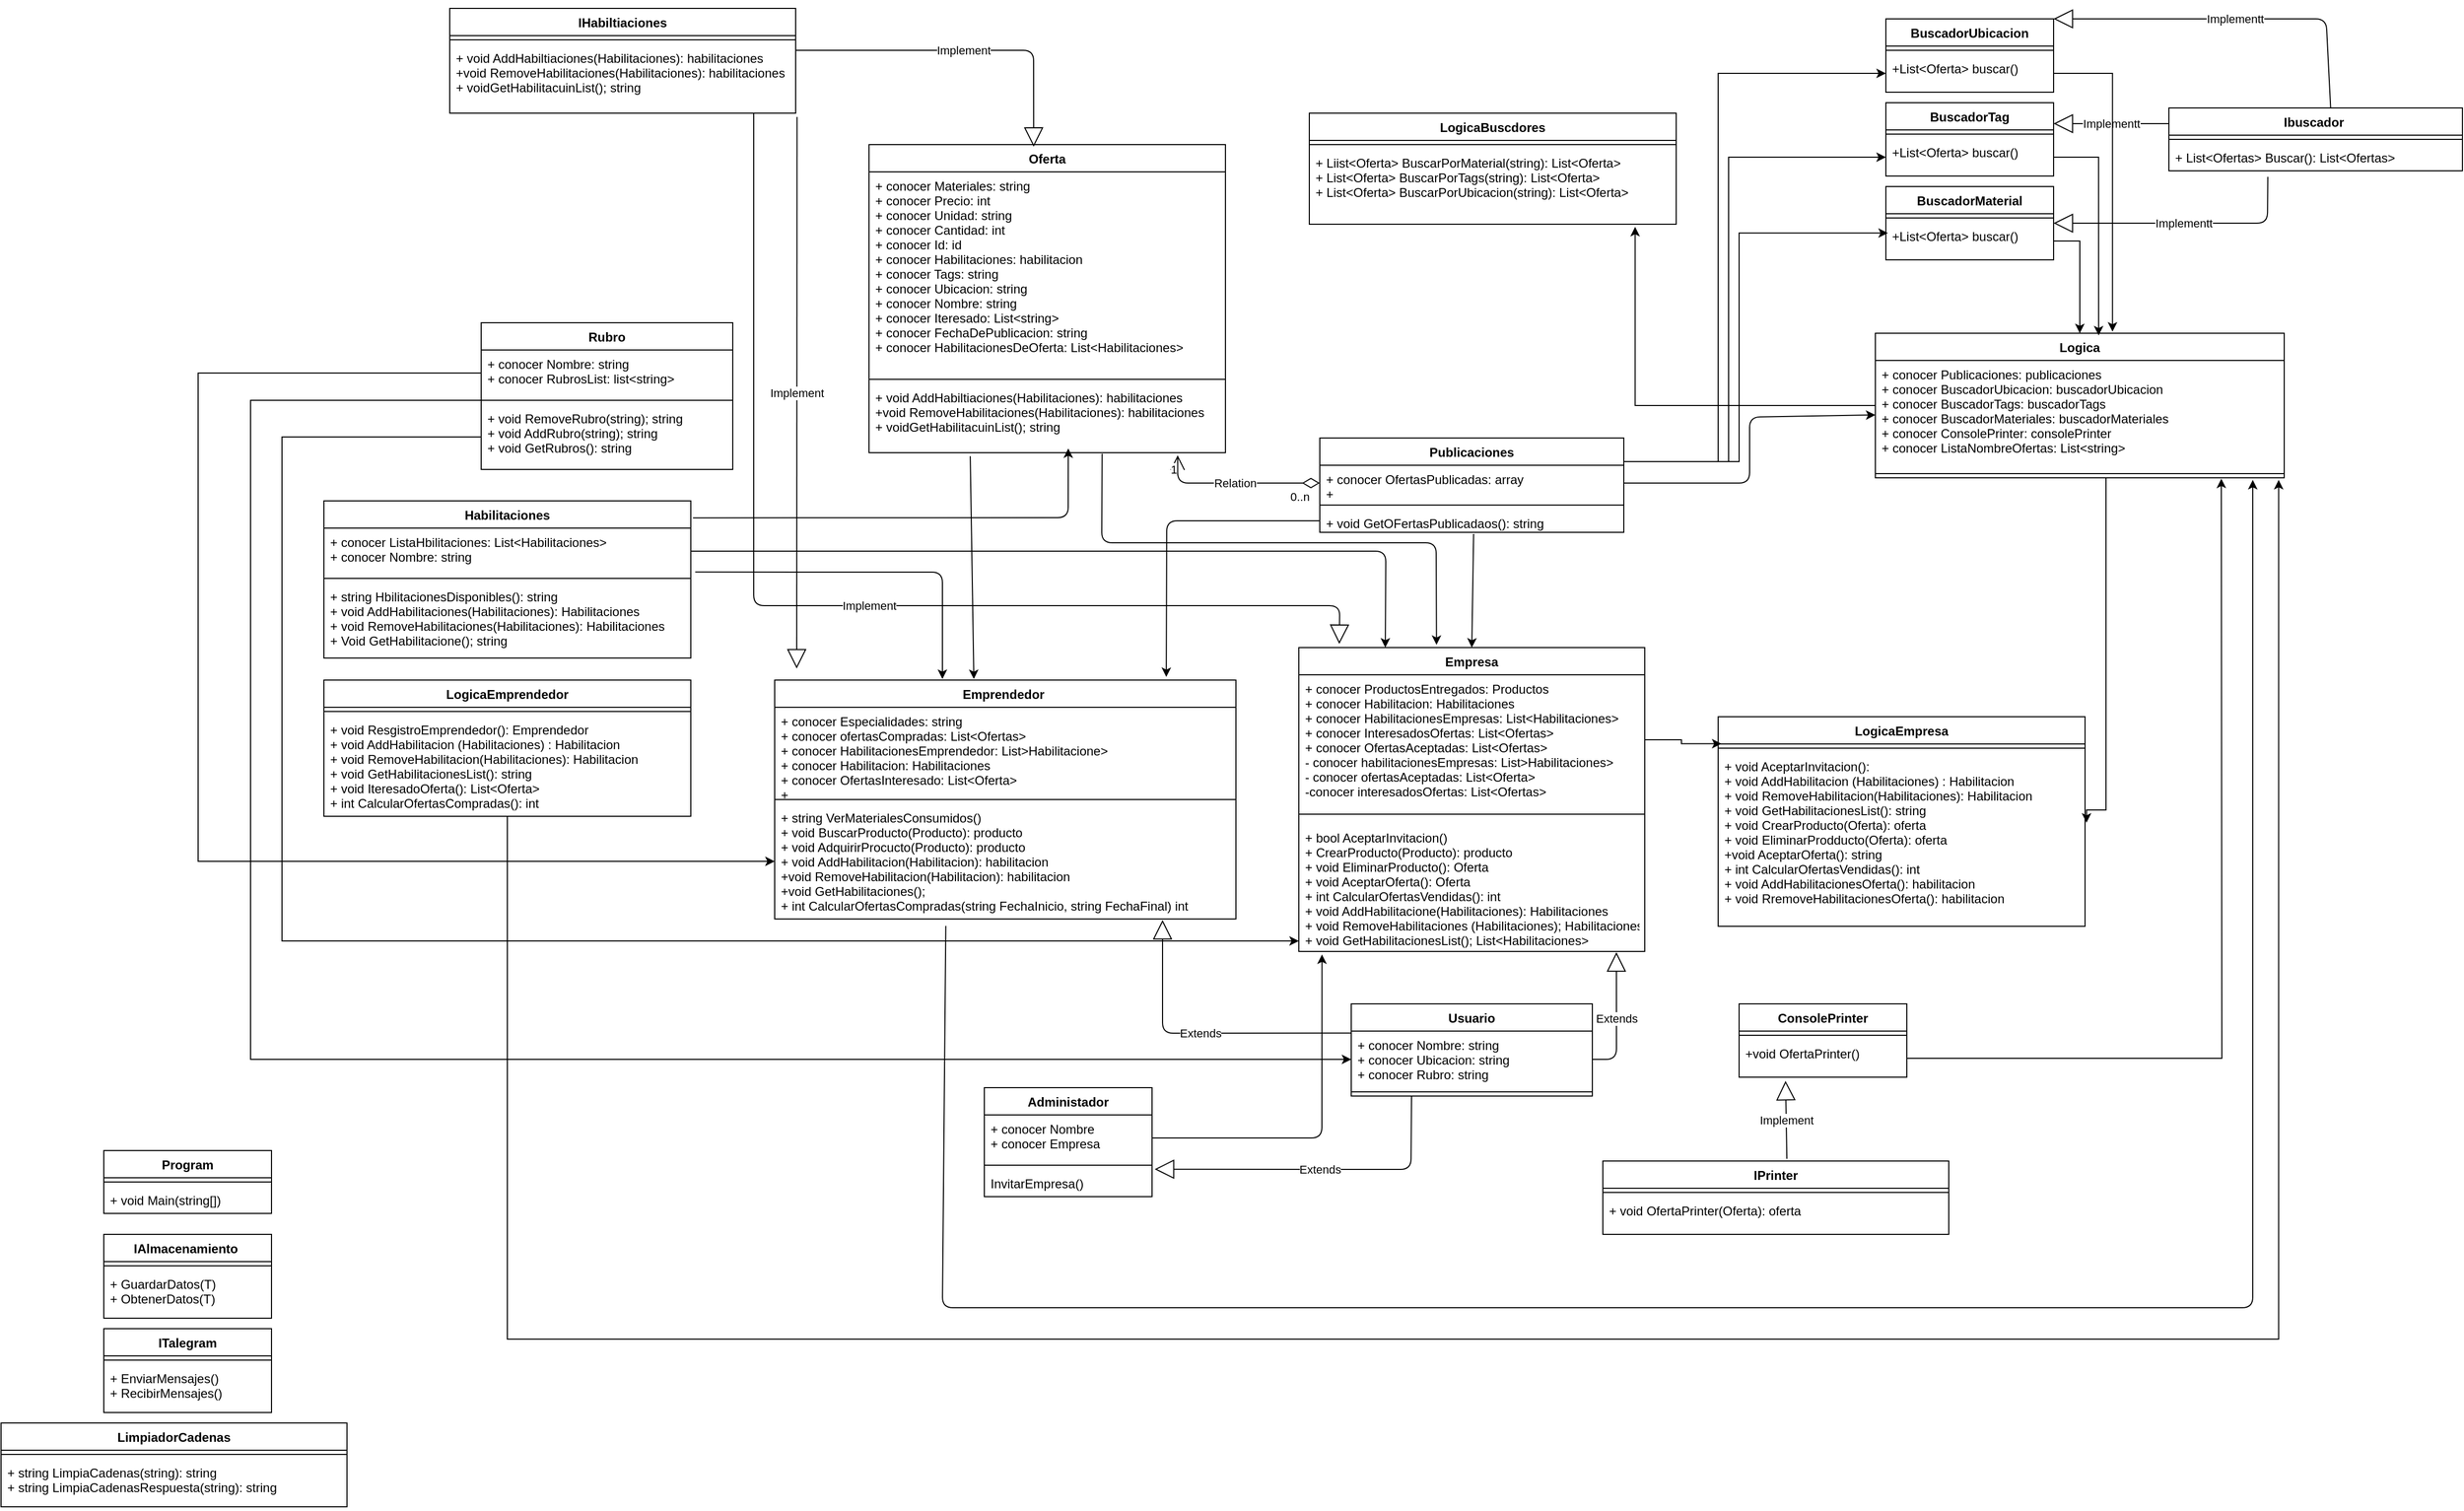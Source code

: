 <mxfile version="15.3.8" type="device"><diagram id="5JJR0Id-1b0ltu9ezlpU" name="Page-1"><mxGraphModel dx="2674" dy="3198" grid="1" gridSize="10" guides="1" tooltips="1" connect="1" arrows="1" fold="1" page="1" pageScale="1" pageWidth="827" pageHeight="1169" math="0" shadow="0"><root><mxCell id="0"/><mxCell id="1" parent="0"/><mxCell id="YW797RnIs-tLe0LdMUKQ-1" value="Administador" style="swimlane;fontStyle=1;align=center;verticalAlign=top;childLayout=stackLayout;horizontal=1;startSize=26;horizontalStack=0;resizeParent=1;resizeParentMax=0;resizeLast=0;collapsible=1;marginBottom=0;" parent="1" vertex="1"><mxGeometry x="360" y="-400" width="160" height="104" as="geometry"/></mxCell><mxCell id="YW797RnIs-tLe0LdMUKQ-2" value="+ conocer Nombre&#10;+ conocer Empresa" style="text;strokeColor=none;fillColor=none;align=left;verticalAlign=top;spacingLeft=4;spacingRight=4;overflow=hidden;rotatable=0;points=[[0,0.5],[1,0.5]];portConstraint=eastwest;" parent="YW797RnIs-tLe0LdMUKQ-1" vertex="1"><mxGeometry y="26" width="160" height="44" as="geometry"/></mxCell><mxCell id="YW797RnIs-tLe0LdMUKQ-3" value="" style="line;strokeWidth=1;fillColor=none;align=left;verticalAlign=middle;spacingTop=-1;spacingLeft=3;spacingRight=3;rotatable=0;labelPosition=right;points=[];portConstraint=eastwest;" parent="YW797RnIs-tLe0LdMUKQ-1" vertex="1"><mxGeometry y="70" width="160" height="8" as="geometry"/></mxCell><mxCell id="YW797RnIs-tLe0LdMUKQ-4" value="InvitarEmpresa()" style="text;strokeColor=none;fillColor=none;align=left;verticalAlign=top;spacingLeft=4;spacingRight=4;overflow=hidden;rotatable=0;points=[[0,0.5],[1,0.5]];portConstraint=eastwest;" parent="YW797RnIs-tLe0LdMUKQ-1" vertex="1"><mxGeometry y="78" width="160" height="26" as="geometry"/></mxCell><mxCell id="YW797RnIs-tLe0LdMUKQ-10" value="Emprendedor " style="swimlane;fontStyle=1;align=center;verticalAlign=top;childLayout=stackLayout;horizontal=1;startSize=26;horizontalStack=0;resizeParent=1;resizeParentMax=0;resizeLast=0;collapsible=1;marginBottom=0;" parent="1" vertex="1"><mxGeometry x="160" y="-789" width="440" height="228" as="geometry"/></mxCell><mxCell id="YW797RnIs-tLe0LdMUKQ-11" value="+ conocer Especialidades: string&#10;+ conocer ofertasCompradas: List&lt;Ofertas&gt;&#10;+ conocer HabilitacionesEmprendedor: List&gt;Habilitacione&gt;&#10;+ conocer Habilitacion: Habilitaciones&#10;+ conocer OfertasInteresado: List&lt;Oferta&gt;&#10;+" style="text;strokeColor=none;fillColor=none;align=left;verticalAlign=top;spacingLeft=4;spacingRight=4;overflow=hidden;rotatable=0;points=[[0,0.5],[1,0.5]];portConstraint=eastwest;" parent="YW797RnIs-tLe0LdMUKQ-10" vertex="1"><mxGeometry y="26" width="440" height="84" as="geometry"/></mxCell><mxCell id="YW797RnIs-tLe0LdMUKQ-12" value="" style="line;strokeWidth=1;fillColor=none;align=left;verticalAlign=middle;spacingTop=-1;spacingLeft=3;spacingRight=3;rotatable=0;labelPosition=right;points=[];portConstraint=eastwest;" parent="YW797RnIs-tLe0LdMUKQ-10" vertex="1"><mxGeometry y="110" width="440" height="8" as="geometry"/></mxCell><mxCell id="YW797RnIs-tLe0LdMUKQ-13" value="+ string VerMaterialesConsumidos()&#10;+ void BuscarProducto(Producto): producto&#10;+ void AdquirirProcucto(Producto): producto&#10;+ void AddHabilitacion(Habilitacion): habilitacion&#10;+void RemoveHabilitacion(Habilitacion): habilitacion&#10;+void GetHabilitaciones();&#10;+ int CalcularOfertasCompradas(string FechaInicio, string FechaFinal) int&#10; &#10;&#10;&#10;" style="text;strokeColor=none;fillColor=none;align=left;verticalAlign=top;spacingLeft=4;spacingRight=4;overflow=hidden;rotatable=0;points=[[0,0.5],[1,0.5]];portConstraint=eastwest;" parent="YW797RnIs-tLe0LdMUKQ-10" vertex="1"><mxGeometry y="118" width="440" height="110" as="geometry"/></mxCell><mxCell id="YW797RnIs-tLe0LdMUKQ-15" value="Empresa" style="swimlane;fontStyle=1;align=center;verticalAlign=top;childLayout=stackLayout;horizontal=1;startSize=26;horizontalStack=0;resizeParent=1;resizeParentMax=0;resizeLast=0;collapsible=1;marginBottom=0;" parent="1" vertex="1"><mxGeometry x="660" y="-820" width="330" height="290" as="geometry"/></mxCell><mxCell id="YW797RnIs-tLe0LdMUKQ-16" value="+ conocer ProductosEntregados: Productos&#10;+ conocer Habilitacion: Habilitaciones&#10;+ conocer HabilitacionesEmpresas: List&lt;Habilitaciones&gt;&#10;+ conocer InteresadosOfertas: List&lt;Ofertas&gt;&#10;+ conocer OfertasAceptadas: List&lt;Ofertas&gt;&#10;- conocer habilitacionesEmpresas: List&gt;Habilitaciones&gt;&#10;- conocer ofertasAceptadas: List&lt;Oferta&gt;&#10;-conocer interesadosOfertas: List&lt;Ofertas&gt;" style="text;strokeColor=none;fillColor=none;align=left;verticalAlign=top;spacingLeft=4;spacingRight=4;overflow=hidden;rotatable=0;points=[[0,0.5],[1,0.5]];portConstraint=eastwest;" parent="YW797RnIs-tLe0LdMUKQ-15" vertex="1"><mxGeometry y="26" width="330" height="124" as="geometry"/></mxCell><mxCell id="YW797RnIs-tLe0LdMUKQ-17" value="" style="line;strokeWidth=1;fillColor=none;align=left;verticalAlign=middle;spacingTop=-1;spacingLeft=3;spacingRight=3;rotatable=0;labelPosition=right;points=[];portConstraint=eastwest;" parent="YW797RnIs-tLe0LdMUKQ-15" vertex="1"><mxGeometry y="150" width="330" height="18" as="geometry"/></mxCell><mxCell id="YW797RnIs-tLe0LdMUKQ-18" value="+ bool AceptarInvitacion()&#10;+ CrearProducto(Producto): producto&#10;+ void EliminarProducto(): Oferta&#10;+ void AceptarOferta(): Oferta&#10;+ int CalcularOfertasVendidas(): int&#10;+ void AddHabilitacione(Habilitaciones): Habilitaciones&#10;+ void RemoveHabilitaciones (Habilitaciones); Habilitaciones&#10;+ void GetHabilitacionesList(); List&lt;Habilitaciones&gt;&#10;" style="text;strokeColor=none;fillColor=none;align=left;verticalAlign=top;spacingLeft=4;spacingRight=4;overflow=hidden;rotatable=0;points=[[0,0.5],[1,0.5]];portConstraint=eastwest;" parent="YW797RnIs-tLe0LdMUKQ-15" vertex="1"><mxGeometry y="168" width="330" height="122" as="geometry"/></mxCell><mxCell id="YW797RnIs-tLe0LdMUKQ-19" value="Usuario" style="swimlane;fontStyle=1;align=center;verticalAlign=top;childLayout=stackLayout;horizontal=1;startSize=26;horizontalStack=0;resizeParent=1;resizeParentMax=0;resizeLast=0;collapsible=1;marginBottom=0;" parent="1" vertex="1"><mxGeometry x="710" y="-480" width="230" height="88" as="geometry"/></mxCell><mxCell id="YW797RnIs-tLe0LdMUKQ-20" value="+ conocer Nombre: string&#10;+ conocer Ubicacion: string&#10;+ conocer Rubro: string" style="text;strokeColor=none;fillColor=none;align=left;verticalAlign=top;spacingLeft=4;spacingRight=4;overflow=hidden;rotatable=0;points=[[0,0.5],[1,0.5]];portConstraint=eastwest;" parent="YW797RnIs-tLe0LdMUKQ-19" vertex="1"><mxGeometry y="26" width="230" height="54" as="geometry"/></mxCell><mxCell id="YW797RnIs-tLe0LdMUKQ-21" value="" style="line;strokeWidth=1;fillColor=none;align=left;verticalAlign=middle;spacingTop=-1;spacingLeft=3;spacingRight=3;rotatable=0;labelPosition=right;points=[];portConstraint=eastwest;" parent="YW797RnIs-tLe0LdMUKQ-19" vertex="1"><mxGeometry y="80" width="230" height="8" as="geometry"/></mxCell><mxCell id="YW797RnIs-tLe0LdMUKQ-26" value="Oferta" style="swimlane;fontStyle=1;align=center;verticalAlign=top;childLayout=stackLayout;horizontal=1;startSize=26;horizontalStack=0;resizeParent=1;resizeParentMax=0;resizeLast=0;collapsible=1;marginBottom=0;" parent="1" vertex="1"><mxGeometry x="250" y="-1300" width="340" height="294" as="geometry"/></mxCell><mxCell id="YW797RnIs-tLe0LdMUKQ-27" value="+ conocer Materiales: string&#10;+ conocer Precio: int&#10;+ conocer Unidad: string&#10;+ conocer Cantidad: int&#10;+ conocer Id: id&#10;+ conocer Habilitaciones: habilitacion&#10;+ conocer Tags: string&#10;+ conocer Ubicacion: string&#10;+ conocer Nombre: string&#10;+ conocer Iteresado: List&lt;string&gt;&#10;+ conocer FechaDePublicacion: string&#10;+ conocer HabilitacionesDeOferta: List&lt;Habilitaciones&gt;" style="text;strokeColor=none;fillColor=none;align=left;verticalAlign=top;spacingLeft=4;spacingRight=4;overflow=hidden;rotatable=0;points=[[0,0.5],[1,0.5]];portConstraint=eastwest;" parent="YW797RnIs-tLe0LdMUKQ-26" vertex="1"><mxGeometry y="26" width="340" height="194" as="geometry"/></mxCell><mxCell id="YW797RnIs-tLe0LdMUKQ-28" value="" style="line;strokeWidth=1;fillColor=none;align=left;verticalAlign=middle;spacingTop=-1;spacingLeft=3;spacingRight=3;rotatable=0;labelPosition=right;points=[];portConstraint=eastwest;" parent="YW797RnIs-tLe0LdMUKQ-26" vertex="1"><mxGeometry y="220" width="340" height="8" as="geometry"/></mxCell><mxCell id="Otnq1qPN4PX__u18D9AA-52" value="+ void AddHabiltiaciones(Habilitaciones): habilitaciones&#10;+void RemoveHabilitaciones(Habilitaciones): habilitaciones&#10;+ voidGetHabilitacuinList(); string" style="text;strokeColor=none;fillColor=none;align=left;verticalAlign=top;spacingLeft=4;spacingRight=4;overflow=hidden;rotatable=0;points=[[0,0.5],[1,0.5]];portConstraint=eastwest;" parent="YW797RnIs-tLe0LdMUKQ-26" vertex="1"><mxGeometry y="228" width="340" height="66" as="geometry"/></mxCell><mxCell id="NmC_GAhHCCZkL8mS2bh0-23" style="edgeStyle=orthogonalEdgeStyle;rounded=0;orthogonalLoop=1;jettySize=auto;html=1;exitX=1;exitY=0.25;exitDx=0;exitDy=0;entryX=0.012;entryY=0.289;entryDx=0;entryDy=0;entryPerimeter=0;" edge="1" parent="1" source="YW797RnIs-tLe0LdMUKQ-30" target="Otnq1qPN4PX__u18D9AA-6"><mxGeometry relative="1" as="geometry"><Array as="points"><mxPoint x="1080" y="-997"/><mxPoint x="1080" y="-1216"/></Array></mxGeometry></mxCell><mxCell id="NmC_GAhHCCZkL8mS2bh0-24" style="edgeStyle=orthogonalEdgeStyle;rounded=0;orthogonalLoop=1;jettySize=auto;html=1;exitX=1;exitY=0.25;exitDx=0;exitDy=0;entryX=0;entryY=0.5;entryDx=0;entryDy=0;" edge="1" parent="1" source="YW797RnIs-tLe0LdMUKQ-30" target="Otnq1qPN4PX__u18D9AA-9"><mxGeometry relative="1" as="geometry"><Array as="points"><mxPoint x="1070" y="-997"/><mxPoint x="1070" y="-1288"/></Array></mxGeometry></mxCell><mxCell id="NmC_GAhHCCZkL8mS2bh0-25" style="edgeStyle=orthogonalEdgeStyle;rounded=0;orthogonalLoop=1;jettySize=auto;html=1;exitX=1;exitY=0.25;exitDx=0;exitDy=0;entryX=0;entryY=0.5;entryDx=0;entryDy=0;" edge="1" parent="1" source="YW797RnIs-tLe0LdMUKQ-30" target="Otnq1qPN4PX__u18D9AA-12"><mxGeometry relative="1" as="geometry"><Array as="points"><mxPoint x="1060" y="-997"/><mxPoint x="1060" y="-1368"/></Array></mxGeometry></mxCell><mxCell id="YW797RnIs-tLe0LdMUKQ-30" value="Publicaciones" style="swimlane;fontStyle=1;align=center;verticalAlign=top;childLayout=stackLayout;horizontal=1;startSize=26;horizontalStack=0;resizeParent=1;resizeParentMax=0;resizeLast=0;collapsible=1;marginBottom=0;" parent="1" vertex="1"><mxGeometry x="680" y="-1020" width="290" height="90" as="geometry"/></mxCell><mxCell id="YW797RnIs-tLe0LdMUKQ-31" value="+ conocer OfertasPublicadas: array&#10;+" style="text;strokeColor=none;fillColor=none;align=left;verticalAlign=top;spacingLeft=4;spacingRight=4;overflow=hidden;rotatable=0;points=[[0,0.5],[1,0.5]];portConstraint=eastwest;" parent="YW797RnIs-tLe0LdMUKQ-30" vertex="1"><mxGeometry y="26" width="290" height="34" as="geometry"/></mxCell><mxCell id="YW797RnIs-tLe0LdMUKQ-32" value="" style="line;strokeWidth=1;fillColor=none;align=left;verticalAlign=middle;spacingTop=-1;spacingLeft=3;spacingRight=3;rotatable=0;labelPosition=right;points=[];portConstraint=eastwest;" parent="YW797RnIs-tLe0LdMUKQ-30" vertex="1"><mxGeometry y="60" width="290" height="8" as="geometry"/></mxCell><mxCell id="YW797RnIs-tLe0LdMUKQ-33" value="+ void GetOFertasPublicadaos(): string" style="text;strokeColor=none;fillColor=none;align=left;verticalAlign=top;spacingLeft=4;spacingRight=4;overflow=hidden;rotatable=0;points=[[0,0.5],[1,0.5]];portConstraint=eastwest;" parent="YW797RnIs-tLe0LdMUKQ-30" vertex="1"><mxGeometry y="68" width="290" height="22" as="geometry"/></mxCell><mxCell id="YW797RnIs-tLe0LdMUKQ-34" value="ITalegram" style="swimlane;fontStyle=1;align=center;verticalAlign=top;childLayout=stackLayout;horizontal=1;startSize=26;horizontalStack=0;resizeParent=1;resizeParentMax=0;resizeLast=0;collapsible=1;marginBottom=0;" parent="1" vertex="1"><mxGeometry x="-480" y="-170" width="160" height="80" as="geometry"/></mxCell><mxCell id="YW797RnIs-tLe0LdMUKQ-36" value="" style="line;strokeWidth=1;fillColor=none;align=left;verticalAlign=middle;spacingTop=-1;spacingLeft=3;spacingRight=3;rotatable=0;labelPosition=right;points=[];portConstraint=eastwest;" parent="YW797RnIs-tLe0LdMUKQ-34" vertex="1"><mxGeometry y="26" width="160" height="8" as="geometry"/></mxCell><mxCell id="YW797RnIs-tLe0LdMUKQ-37" value="+ EnviarMensajes()&#10;+ RecibirMensajes()" style="text;strokeColor=none;fillColor=none;align=left;verticalAlign=top;spacingLeft=4;spacingRight=4;overflow=hidden;rotatable=0;points=[[0,0.5],[1,0.5]];portConstraint=eastwest;" parent="YW797RnIs-tLe0LdMUKQ-34" vertex="1"><mxGeometry y="34" width="160" height="46" as="geometry"/></mxCell><mxCell id="YW797RnIs-tLe0LdMUKQ-42" value="Program" style="swimlane;fontStyle=1;align=center;verticalAlign=top;childLayout=stackLayout;horizontal=1;startSize=26;horizontalStack=0;resizeParent=1;resizeParentMax=0;resizeLast=0;collapsible=1;marginBottom=0;" parent="1" vertex="1"><mxGeometry x="-480" y="-340" width="160" height="60" as="geometry"/></mxCell><mxCell id="YW797RnIs-tLe0LdMUKQ-44" value="" style="line;strokeWidth=1;fillColor=none;align=left;verticalAlign=middle;spacingTop=-1;spacingLeft=3;spacingRight=3;rotatable=0;labelPosition=right;points=[];portConstraint=eastwest;" parent="YW797RnIs-tLe0LdMUKQ-42" vertex="1"><mxGeometry y="26" width="160" height="8" as="geometry"/></mxCell><mxCell id="YW797RnIs-tLe0LdMUKQ-45" value="+ void Main(string[])" style="text;strokeColor=none;fillColor=none;align=left;verticalAlign=top;spacingLeft=4;spacingRight=4;overflow=hidden;rotatable=0;points=[[0,0.5],[1,0.5]];portConstraint=eastwest;" parent="YW797RnIs-tLe0LdMUKQ-42" vertex="1"><mxGeometry y="34" width="160" height="26" as="geometry"/></mxCell><mxCell id="0wQtjwKtF5FwwzZSSP4n-5" value="IAlmacenamiento " style="swimlane;fontStyle=1;align=center;verticalAlign=top;childLayout=stackLayout;horizontal=1;startSize=26;horizontalStack=0;resizeParent=1;resizeParentMax=0;resizeLast=0;collapsible=1;marginBottom=0;" parent="1" vertex="1"><mxGeometry x="-480" y="-260" width="160" height="80" as="geometry"/></mxCell><mxCell id="0wQtjwKtF5FwwzZSSP4n-7" value="" style="line;strokeWidth=1;fillColor=none;align=left;verticalAlign=middle;spacingTop=-1;spacingLeft=3;spacingRight=3;rotatable=0;labelPosition=right;points=[];portConstraint=eastwest;" parent="0wQtjwKtF5FwwzZSSP4n-5" vertex="1"><mxGeometry y="26" width="160" height="8" as="geometry"/></mxCell><mxCell id="0wQtjwKtF5FwwzZSSP4n-8" value="+ GuardarDatos(T)&#10;+ ObtenerDatos(T) " style="text;strokeColor=none;fillColor=none;align=left;verticalAlign=top;spacingLeft=4;spacingRight=4;overflow=hidden;rotatable=0;points=[[0,0.5],[1,0.5]];portConstraint=eastwest;" parent="0wQtjwKtF5FwwzZSSP4n-5" vertex="1"><mxGeometry y="34" width="160" height="46" as="geometry"/></mxCell><mxCell id="Otnq1qPN4PX__u18D9AA-3" value="BuscadorMaterial" style="swimlane;fontStyle=1;align=center;verticalAlign=top;childLayout=stackLayout;horizontal=1;startSize=26;horizontalStack=0;resizeParent=1;resizeParentMax=0;resizeLast=0;collapsible=1;marginBottom=0;" parent="1" vertex="1"><mxGeometry x="1220" y="-1260" width="160" height="70" as="geometry"/></mxCell><mxCell id="Otnq1qPN4PX__u18D9AA-5" value="" style="line;strokeWidth=1;fillColor=none;align=left;verticalAlign=middle;spacingTop=-1;spacingLeft=3;spacingRight=3;rotatable=0;labelPosition=right;points=[];portConstraint=eastwest;" parent="Otnq1qPN4PX__u18D9AA-3" vertex="1"><mxGeometry y="26" width="160" height="8" as="geometry"/></mxCell><mxCell id="Otnq1qPN4PX__u18D9AA-6" value="+List&lt;Oferta&gt; buscar()&#10;" style="text;strokeColor=none;fillColor=none;align=left;verticalAlign=top;spacingLeft=4;spacingRight=4;overflow=hidden;rotatable=0;points=[[0,0.5],[1,0.5]];portConstraint=eastwest;" parent="Otnq1qPN4PX__u18D9AA-3" vertex="1"><mxGeometry y="34" width="160" height="36" as="geometry"/></mxCell><mxCell id="Otnq1qPN4PX__u18D9AA-7" value="BuscadorTag" style="swimlane;fontStyle=1;align=center;verticalAlign=top;childLayout=stackLayout;horizontal=1;startSize=26;horizontalStack=0;resizeParent=1;resizeParentMax=0;resizeLast=0;collapsible=1;marginBottom=0;" parent="1" vertex="1"><mxGeometry x="1220" y="-1340" width="160" height="70" as="geometry"/></mxCell><mxCell id="Otnq1qPN4PX__u18D9AA-8" value="" style="line;strokeWidth=1;fillColor=none;align=left;verticalAlign=middle;spacingTop=-1;spacingLeft=3;spacingRight=3;rotatable=0;labelPosition=right;points=[];portConstraint=eastwest;" parent="Otnq1qPN4PX__u18D9AA-7" vertex="1"><mxGeometry y="26" width="160" height="8" as="geometry"/></mxCell><mxCell id="Otnq1qPN4PX__u18D9AA-9" value="+List&lt;Oferta&gt; buscar()&#10;" style="text;strokeColor=none;fillColor=none;align=left;verticalAlign=top;spacingLeft=4;spacingRight=4;overflow=hidden;rotatable=0;points=[[0,0.5],[1,0.5]];portConstraint=eastwest;" parent="Otnq1qPN4PX__u18D9AA-7" vertex="1"><mxGeometry y="34" width="160" height="36" as="geometry"/></mxCell><mxCell id="Otnq1qPN4PX__u18D9AA-10" value="BuscadorUbicacion" style="swimlane;fontStyle=1;align=center;verticalAlign=top;childLayout=stackLayout;horizontal=1;startSize=26;horizontalStack=0;resizeParent=1;resizeParentMax=0;resizeLast=0;collapsible=1;marginBottom=0;" parent="1" vertex="1"><mxGeometry x="1220" y="-1420" width="160" height="70" as="geometry"/></mxCell><mxCell id="Otnq1qPN4PX__u18D9AA-11" value="" style="line;strokeWidth=1;fillColor=none;align=left;verticalAlign=middle;spacingTop=-1;spacingLeft=3;spacingRight=3;rotatable=0;labelPosition=right;points=[];portConstraint=eastwest;" parent="Otnq1qPN4PX__u18D9AA-10" vertex="1"><mxGeometry y="26" width="160" height="8" as="geometry"/></mxCell><mxCell id="Otnq1qPN4PX__u18D9AA-12" value="+List&lt;Oferta&gt; buscar()&#10;" style="text;strokeColor=none;fillColor=none;align=left;verticalAlign=top;spacingLeft=4;spacingRight=4;overflow=hidden;rotatable=0;points=[[0,0.5],[1,0.5]];portConstraint=eastwest;" parent="Otnq1qPN4PX__u18D9AA-10" vertex="1"><mxGeometry y="34" width="160" height="36" as="geometry"/></mxCell><mxCell id="Otnq1qPN4PX__u18D9AA-13" value="ConsolePrinter" style="swimlane;fontStyle=1;align=center;verticalAlign=top;childLayout=stackLayout;horizontal=1;startSize=26;horizontalStack=0;resizeParent=1;resizeParentMax=0;resizeLast=0;collapsible=1;marginBottom=0;" parent="1" vertex="1"><mxGeometry x="1080" y="-480" width="160" height="70" as="geometry"/></mxCell><mxCell id="Otnq1qPN4PX__u18D9AA-14" value="" style="line;strokeWidth=1;fillColor=none;align=left;verticalAlign=middle;spacingTop=-1;spacingLeft=3;spacingRight=3;rotatable=0;labelPosition=right;points=[];portConstraint=eastwest;" parent="Otnq1qPN4PX__u18D9AA-13" vertex="1"><mxGeometry y="26" width="160" height="8" as="geometry"/></mxCell><mxCell id="Otnq1qPN4PX__u18D9AA-15" value="+void OfertaPrinter()&#10;" style="text;strokeColor=none;fillColor=none;align=left;verticalAlign=top;spacingLeft=4;spacingRight=4;overflow=hidden;rotatable=0;points=[[0,0.5],[1,0.5]];portConstraint=eastwest;" parent="Otnq1qPN4PX__u18D9AA-13" vertex="1"><mxGeometry y="34" width="160" height="36" as="geometry"/></mxCell><mxCell id="Otnq1qPN4PX__u18D9AA-16" value="Habilitaciones" style="swimlane;fontStyle=1;align=center;verticalAlign=top;childLayout=stackLayout;horizontal=1;startSize=26;horizontalStack=0;resizeParent=1;resizeParentMax=0;resizeLast=0;collapsible=1;marginBottom=0;" parent="1" vertex="1"><mxGeometry x="-270" y="-960" width="350" height="150" as="geometry"/></mxCell><mxCell id="Otnq1qPN4PX__u18D9AA-17" value="+ conocer ListaHbilitaciones: List&lt;Habilitaciones&gt;&#10;+ conocer Nombre: string&#10;" style="text;strokeColor=none;fillColor=none;align=left;verticalAlign=top;spacingLeft=4;spacingRight=4;overflow=hidden;rotatable=0;points=[[0,0.5],[1,0.5]];portConstraint=eastwest;" parent="Otnq1qPN4PX__u18D9AA-16" vertex="1"><mxGeometry y="26" width="350" height="44" as="geometry"/></mxCell><mxCell id="Otnq1qPN4PX__u18D9AA-18" value="" style="line;strokeWidth=1;fillColor=none;align=left;verticalAlign=middle;spacingTop=-1;spacingLeft=3;spacingRight=3;rotatable=0;labelPosition=right;points=[];portConstraint=eastwest;" parent="Otnq1qPN4PX__u18D9AA-16" vertex="1"><mxGeometry y="70" width="350" height="8" as="geometry"/></mxCell><mxCell id="Otnq1qPN4PX__u18D9AA-19" value="+ string HbilitacionesDisponibles(): string&#10;+ void AddHabilitaciones(Habilitaciones): Habilitaciones&#10;+ void RemoveHabilitaciones(Habilitaciones): Habilitaciones&#10;+ Void GetHabilitacione(); string" style="text;strokeColor=none;fillColor=none;align=left;verticalAlign=top;spacingLeft=4;spacingRight=4;overflow=hidden;rotatable=0;points=[[0,0.5],[1,0.5]];portConstraint=eastwest;" parent="Otnq1qPN4PX__u18D9AA-16" vertex="1"><mxGeometry y="78" width="350" height="72" as="geometry"/></mxCell><mxCell id="Otnq1qPN4PX__u18D9AA-20" value="Ibuscador " style="swimlane;fontStyle=1;align=center;verticalAlign=top;childLayout=stackLayout;horizontal=1;startSize=26;horizontalStack=0;resizeParent=1;resizeParentMax=0;resizeLast=0;collapsible=1;marginBottom=0;" parent="1" vertex="1"><mxGeometry x="1490" y="-1335" width="280" height="60" as="geometry"/></mxCell><mxCell id="NmC_GAhHCCZkL8mS2bh0-41" value="Implementt" style="endArrow=block;endSize=16;endFill=0;html=1;exitX=0;exitY=0.25;exitDx=0;exitDy=0;entryX=1;entryY=0;entryDx=0;entryDy=0;" edge="1" parent="Otnq1qPN4PX__u18D9AA-20" source="Otnq1qPN4PX__u18D9AA-20"><mxGeometry width="160" relative="1" as="geometry"><mxPoint x="154.28" y="100" as="sourcePoint"/><mxPoint x="-110.0" y="15" as="targetPoint"/><Array as="points"/></mxGeometry></mxCell><mxCell id="Otnq1qPN4PX__u18D9AA-22" value="" style="line;strokeWidth=1;fillColor=none;align=left;verticalAlign=middle;spacingTop=-1;spacingLeft=3;spacingRight=3;rotatable=0;labelPosition=right;points=[];portConstraint=eastwest;" parent="Otnq1qPN4PX__u18D9AA-20" vertex="1"><mxGeometry y="26" width="280" height="8" as="geometry"/></mxCell><mxCell id="Otnq1qPN4PX__u18D9AA-23" value="+ List&lt;Ofertas&gt; Buscar(): List&lt;Ofertas&gt;" style="text;strokeColor=none;fillColor=none;align=left;verticalAlign=top;spacingLeft=4;spacingRight=4;overflow=hidden;rotatable=0;points=[[0,0.5],[1,0.5]];portConstraint=eastwest;" parent="Otnq1qPN4PX__u18D9AA-20" vertex="1"><mxGeometry y="34" width="280" height="26" as="geometry"/></mxCell><mxCell id="Otnq1qPN4PX__u18D9AA-24" value="IHabiltiaciones" style="swimlane;fontStyle=1;align=center;verticalAlign=top;childLayout=stackLayout;horizontal=1;startSize=26;horizontalStack=0;resizeParent=1;resizeParentMax=0;resizeLast=0;collapsible=1;marginBottom=0;" parent="1" vertex="1"><mxGeometry x="-150" y="-1430" width="330" height="100" as="geometry"/></mxCell><mxCell id="Otnq1qPN4PX__u18D9AA-26" value="" style="line;strokeWidth=1;fillColor=none;align=left;verticalAlign=middle;spacingTop=-1;spacingLeft=3;spacingRight=3;rotatable=0;labelPosition=right;points=[];portConstraint=eastwest;" parent="Otnq1qPN4PX__u18D9AA-24" vertex="1"><mxGeometry y="26" width="330" height="8" as="geometry"/></mxCell><mxCell id="Otnq1qPN4PX__u18D9AA-27" value="+ void AddHabiltiaciones(Habilitaciones): habilitaciones&#10;+void RemoveHabilitaciones(Habilitaciones): habilitaciones&#10;+ voidGetHabilitacuinList(); string" style="text;strokeColor=none;fillColor=none;align=left;verticalAlign=top;spacingLeft=4;spacingRight=4;overflow=hidden;rotatable=0;points=[[0,0.5],[1,0.5]];portConstraint=eastwest;" parent="Otnq1qPN4PX__u18D9AA-24" vertex="1"><mxGeometry y="34" width="330" height="66" as="geometry"/></mxCell><mxCell id="Otnq1qPN4PX__u18D9AA-28" value="IPrinter" style="swimlane;fontStyle=1;align=center;verticalAlign=top;childLayout=stackLayout;horizontal=1;startSize=26;horizontalStack=0;resizeParent=1;resizeParentMax=0;resizeLast=0;collapsible=1;marginBottom=0;" parent="1" vertex="1"><mxGeometry x="950" y="-330" width="330" height="70" as="geometry"/></mxCell><mxCell id="Otnq1qPN4PX__u18D9AA-29" value="" style="line;strokeWidth=1;fillColor=none;align=left;verticalAlign=middle;spacingTop=-1;spacingLeft=3;spacingRight=3;rotatable=0;labelPosition=right;points=[];portConstraint=eastwest;" parent="Otnq1qPN4PX__u18D9AA-28" vertex="1"><mxGeometry y="26" width="330" height="8" as="geometry"/></mxCell><mxCell id="Otnq1qPN4PX__u18D9AA-30" value="+ void OfertaPrinter(Oferta): oferta" style="text;strokeColor=none;fillColor=none;align=left;verticalAlign=top;spacingLeft=4;spacingRight=4;overflow=hidden;rotatable=0;points=[[0,0.5],[1,0.5]];portConstraint=eastwest;" parent="Otnq1qPN4PX__u18D9AA-28" vertex="1"><mxGeometry y="34" width="330" height="36" as="geometry"/></mxCell><mxCell id="Otnq1qPN4PX__u18D9AA-34" value="LimpiadorCadenas" style="swimlane;fontStyle=1;align=center;verticalAlign=top;childLayout=stackLayout;horizontal=1;startSize=26;horizontalStack=0;resizeParent=1;resizeParentMax=0;resizeLast=0;collapsible=1;marginBottom=0;" parent="1" vertex="1"><mxGeometry x="-578" y="-80" width="330" height="80" as="geometry"/></mxCell><mxCell id="Otnq1qPN4PX__u18D9AA-35" value="" style="line;strokeWidth=1;fillColor=none;align=left;verticalAlign=middle;spacingTop=-1;spacingLeft=3;spacingRight=3;rotatable=0;labelPosition=right;points=[];portConstraint=eastwest;" parent="Otnq1qPN4PX__u18D9AA-34" vertex="1"><mxGeometry y="26" width="330" height="8" as="geometry"/></mxCell><mxCell id="Otnq1qPN4PX__u18D9AA-36" value="+ string LimpiaCadenas(string): string&#10;+ string LimpiaCadenasRespuesta(string): string" style="text;strokeColor=none;fillColor=none;align=left;verticalAlign=top;spacingLeft=4;spacingRight=4;overflow=hidden;rotatable=0;points=[[0,0.5],[1,0.5]];portConstraint=eastwest;" parent="Otnq1qPN4PX__u18D9AA-34" vertex="1"><mxGeometry y="34" width="330" height="46" as="geometry"/></mxCell><mxCell id="NmC_GAhHCCZkL8mS2bh0-20" style="edgeStyle=orthogonalEdgeStyle;rounded=0;orthogonalLoop=1;jettySize=auto;html=1;exitX=0.5;exitY=1;exitDx=0;exitDy=0;entryX=1.004;entryY=0.404;entryDx=0;entryDy=0;entryPerimeter=0;" edge="1" parent="1" source="Otnq1qPN4PX__u18D9AA-37" target="Otnq1qPN4PX__u18D9AA-51"><mxGeometry relative="1" as="geometry"><Array as="points"><mxPoint x="1430" y="-982"/><mxPoint x="1430" y="-665"/></Array></mxGeometry></mxCell><mxCell id="NmC_GAhHCCZkL8mS2bh0-22" style="edgeStyle=orthogonalEdgeStyle;rounded=0;orthogonalLoop=1;jettySize=auto;html=1;entryX=0.888;entryY=1.035;entryDx=0;entryDy=0;entryPerimeter=0;" edge="1" parent="1" source="Otnq1qPN4PX__u18D9AA-37" target="Otnq1qPN4PX__u18D9AA-44"><mxGeometry relative="1" as="geometry"><Array as="points"><mxPoint x="981" y="-1051"/></Array></mxGeometry></mxCell><mxCell id="Otnq1qPN4PX__u18D9AA-37" value="Logica" style="swimlane;fontStyle=1;align=center;verticalAlign=top;childLayout=stackLayout;horizontal=1;startSize=26;horizontalStack=0;resizeParent=1;resizeParentMax=0;resizeLast=0;collapsible=1;marginBottom=0;" parent="1" vertex="1"><mxGeometry x="1210" y="-1120" width="390" height="138" as="geometry"/></mxCell><mxCell id="Otnq1qPN4PX__u18D9AA-38" value="+ conocer Publicaciones: publicaciones&#10;+ conocer BuscadorUbicacion: buscadorUbicacion&#10;+ conocer BuscadorTags: buscadorTags&#10;+ conocer BuscadorMateriales: buscadorMateriales&#10;+ conocer ConsolePrinter: consolePrinter&#10;+ conocer ListaNombreOfertas: List&lt;string&gt;" style="text;strokeColor=none;fillColor=none;align=left;verticalAlign=top;spacingLeft=4;spacingRight=4;overflow=hidden;rotatable=0;points=[[0,0.5],[1,0.5]];portConstraint=eastwest;" parent="Otnq1qPN4PX__u18D9AA-37" vertex="1"><mxGeometry y="26" width="390" height="104" as="geometry"/></mxCell><mxCell id="Otnq1qPN4PX__u18D9AA-39" value="" style="line;strokeWidth=1;fillColor=none;align=left;verticalAlign=middle;spacingTop=-1;spacingLeft=3;spacingRight=3;rotatable=0;labelPosition=right;points=[];portConstraint=eastwest;" parent="Otnq1qPN4PX__u18D9AA-37" vertex="1"><mxGeometry y="130" width="390" height="8" as="geometry"/></mxCell><mxCell id="Otnq1qPN4PX__u18D9AA-41" value="LogicaBuscdores" style="swimlane;fontStyle=1;align=center;verticalAlign=top;childLayout=stackLayout;horizontal=1;startSize=26;horizontalStack=0;resizeParent=1;resizeParentMax=0;resizeLast=0;collapsible=1;marginBottom=0;" parent="1" vertex="1"><mxGeometry x="670" y="-1330" width="350" height="106" as="geometry"/></mxCell><mxCell id="Otnq1qPN4PX__u18D9AA-43" value="" style="line;strokeWidth=1;fillColor=none;align=left;verticalAlign=middle;spacingTop=-1;spacingLeft=3;spacingRight=3;rotatable=0;labelPosition=right;points=[];portConstraint=eastwest;" parent="Otnq1qPN4PX__u18D9AA-41" vertex="1"><mxGeometry y="26" width="350" height="8" as="geometry"/></mxCell><mxCell id="Otnq1qPN4PX__u18D9AA-44" value="+ Liist&lt;Oferta&gt; BuscarPorMaterial(string): List&lt;Oferta&gt;&#10;+ List&lt;Oferta&gt; BuscarPorTags(string): List&lt;Oferta&gt;&#10;+ List&lt;Oferta&gt; BuscarPorUbicacion(string): List&lt;Oferta&gt;" style="text;strokeColor=none;fillColor=none;align=left;verticalAlign=top;spacingLeft=4;spacingRight=4;overflow=hidden;rotatable=0;points=[[0,0.5],[1,0.5]];portConstraint=eastwest;" parent="Otnq1qPN4PX__u18D9AA-41" vertex="1"><mxGeometry y="34" width="350" height="72" as="geometry"/></mxCell><mxCell id="NmC_GAhHCCZkL8mS2bh0-16" style="edgeStyle=orthogonalEdgeStyle;rounded=0;orthogonalLoop=1;jettySize=auto;html=1;" edge="1" parent="1" source="Otnq1qPN4PX__u18D9AA-45"><mxGeometry relative="1" as="geometry"><mxPoint x="1594.706" y="-980" as="targetPoint"/><Array as="points"><mxPoint x="-95" y="-160"/><mxPoint x="1595" y="-160"/></Array></mxGeometry></mxCell><mxCell id="Otnq1qPN4PX__u18D9AA-45" value="LogicaEmprendedor" style="swimlane;fontStyle=1;align=center;verticalAlign=top;childLayout=stackLayout;horizontal=1;startSize=26;horizontalStack=0;resizeParent=1;resizeParentMax=0;resizeLast=0;collapsible=1;marginBottom=0;" parent="1" vertex="1"><mxGeometry x="-270" y="-789" width="350" height="130" as="geometry"/></mxCell><mxCell id="Otnq1qPN4PX__u18D9AA-47" value="" style="line;strokeWidth=1;fillColor=none;align=left;verticalAlign=middle;spacingTop=-1;spacingLeft=3;spacingRight=3;rotatable=0;labelPosition=right;points=[];portConstraint=eastwest;" parent="Otnq1qPN4PX__u18D9AA-45" vertex="1"><mxGeometry y="26" width="350" height="8" as="geometry"/></mxCell><mxCell id="Otnq1qPN4PX__u18D9AA-48" value="+ void ResgistroEmprendedor(): Emprendedor&#10;+ void AddHabilitacion (Habilitaciones) : Habilitacion&#10;+ void RemoveHabilitacion(Habilitaciones): Habilitacion&#10;+ void GetHabilitacionesList(): string&#10;+ void IteresadoOferta(): List&lt;Oferta&gt;&#10;+ int CalcularOfertasCompradas(): int" style="text;strokeColor=none;fillColor=none;align=left;verticalAlign=top;spacingLeft=4;spacingRight=4;overflow=hidden;rotatable=0;points=[[0,0.5],[1,0.5]];portConstraint=eastwest;" parent="Otnq1qPN4PX__u18D9AA-45" vertex="1"><mxGeometry y="34" width="350" height="96" as="geometry"/></mxCell><mxCell id="Otnq1qPN4PX__u18D9AA-49" value="LogicaEmpresa" style="swimlane;fontStyle=1;align=center;verticalAlign=top;childLayout=stackLayout;horizontal=1;startSize=26;horizontalStack=0;resizeParent=1;resizeParentMax=0;resizeLast=0;collapsible=1;marginBottom=0;" parent="1" vertex="1"><mxGeometry x="1060" y="-754" width="350" height="200" as="geometry"/></mxCell><mxCell id="Otnq1qPN4PX__u18D9AA-50" value="" style="line;strokeWidth=1;fillColor=none;align=left;verticalAlign=middle;spacingTop=-1;spacingLeft=3;spacingRight=3;rotatable=0;labelPosition=right;points=[];portConstraint=eastwest;" parent="Otnq1qPN4PX__u18D9AA-49" vertex="1"><mxGeometry y="26" width="350" height="8" as="geometry"/></mxCell><mxCell id="Otnq1qPN4PX__u18D9AA-51" value="+ void AceptarInvitacion():&#10;+ void AddHabilitacion (Habilitaciones) : Habilitacion&#10;+ void RemoveHabilitacion(Habilitaciones): Habilitacion&#10;+ void GetHabilitacionesList(): string&#10;+ void CrearProducto(Oferta): oferta&#10;+ void EliminarProdducto(Oferta): oferta&#10;+void AceptarOferta(): string&#10;+ int CalcularOfertasVendidas(): int&#10;+ void AddHabilitacionesOferta(): habilitacion&#10;+ void RremoveHabilitacionesOferta(): habilitacion" style="text;strokeColor=none;fillColor=none;align=left;verticalAlign=top;spacingLeft=4;spacingRight=4;overflow=hidden;rotatable=0;points=[[0,0.5],[1,0.5]];portConstraint=eastwest;" parent="Otnq1qPN4PX__u18D9AA-49" vertex="1"><mxGeometry y="34" width="350" height="166" as="geometry"/></mxCell><mxCell id="Otnq1qPN4PX__u18D9AA-53" value="Rubro" style="swimlane;fontStyle=1;align=center;verticalAlign=top;childLayout=stackLayout;horizontal=1;startSize=26;horizontalStack=0;resizeParent=1;resizeParentMax=0;resizeLast=0;collapsible=1;marginBottom=0;" parent="1" vertex="1"><mxGeometry x="-120" y="-1130" width="240" height="140" as="geometry"/></mxCell><mxCell id="Otnq1qPN4PX__u18D9AA-54" value="+ conocer Nombre: string&#10;+ conocer RubrosList: list&lt;string&gt;&#10; " style="text;strokeColor=none;fillColor=none;align=left;verticalAlign=top;spacingLeft=4;spacingRight=4;overflow=hidden;rotatable=0;points=[[0,0.5],[1,0.5]];portConstraint=eastwest;" parent="Otnq1qPN4PX__u18D9AA-53" vertex="1"><mxGeometry y="26" width="240" height="44" as="geometry"/></mxCell><mxCell id="Otnq1qPN4PX__u18D9AA-55" value="" style="line;strokeWidth=1;fillColor=none;align=left;verticalAlign=middle;spacingTop=-1;spacingLeft=3;spacingRight=3;rotatable=0;labelPosition=right;points=[];portConstraint=eastwest;" parent="Otnq1qPN4PX__u18D9AA-53" vertex="1"><mxGeometry y="70" width="240" height="8" as="geometry"/></mxCell><mxCell id="Otnq1qPN4PX__u18D9AA-56" value="+ void RemoveRubro(string); string&#10;+ void AddRubro(string); string&#10;+ void GetRubros(): string" style="text;strokeColor=none;fillColor=none;align=left;verticalAlign=top;spacingLeft=4;spacingRight=4;overflow=hidden;rotatable=0;points=[[0,0.5],[1,0.5]];portConstraint=eastwest;" parent="Otnq1qPN4PX__u18D9AA-53" vertex="1"><mxGeometry y="78" width="240" height="62" as="geometry"/></mxCell><mxCell id="NmC_GAhHCCZkL8mS2bh0-2" value="" style="endArrow=classic;html=1;exitX=1;exitY=0.5;exitDx=0;exitDy=0;entryX=0.067;entryY=1.024;entryDx=0;entryDy=0;entryPerimeter=0;" edge="1" parent="1" source="YW797RnIs-tLe0LdMUKQ-2" target="YW797RnIs-tLe0LdMUKQ-18"><mxGeometry width="50" height="50" relative="1" as="geometry"><mxPoint x="660" y="-440" as="sourcePoint"/><mxPoint x="710" y="-490" as="targetPoint"/><Array as="points"><mxPoint x="682" y="-352"/></Array></mxGeometry></mxCell><mxCell id="NmC_GAhHCCZkL8mS2bh0-3" value="" style="endArrow=classic;html=1;exitX=1.006;exitY=0.108;exitDx=0;exitDy=0;exitPerimeter=0;entryX=0.559;entryY=0.939;entryDx=0;entryDy=0;entryPerimeter=0;" edge="1" parent="1" source="Otnq1qPN4PX__u18D9AA-16" target="Otnq1qPN4PX__u18D9AA-52"><mxGeometry width="50" height="50" relative="1" as="geometry"><mxPoint x="380" y="-834" as="sourcePoint"/><mxPoint x="430" y="-884" as="targetPoint"/><Array as="points"><mxPoint x="440" y="-944"/></Array></mxGeometry></mxCell><mxCell id="NmC_GAhHCCZkL8mS2bh0-4" value="" style="endArrow=classic;html=1;exitX=1;exitY=0.5;exitDx=0;exitDy=0;entryX=0.25;entryY=0;entryDx=0;entryDy=0;" edge="1" parent="1" source="Otnq1qPN4PX__u18D9AA-17" target="YW797RnIs-tLe0LdMUKQ-15"><mxGeometry width="50" height="50" relative="1" as="geometry"><mxPoint x="230" y="-840" as="sourcePoint"/><mxPoint x="820" y="-912" as="targetPoint"/><Array as="points"><mxPoint x="743" y="-912"/></Array></mxGeometry></mxCell><mxCell id="NmC_GAhHCCZkL8mS2bh0-5" value="" style="endArrow=classic;html=1;exitX=0.506;exitY=1.067;exitDx=0;exitDy=0;exitPerimeter=0;entryX=0.5;entryY=0;entryDx=0;entryDy=0;" edge="1" parent="1" source="YW797RnIs-tLe0LdMUKQ-33" target="YW797RnIs-tLe0LdMUKQ-15"><mxGeometry width="50" height="50" relative="1" as="geometry"><mxPoint x="890" y="-960" as="sourcePoint"/><mxPoint x="940" y="-1010" as="targetPoint"/></mxGeometry></mxCell><mxCell id="NmC_GAhHCCZkL8mS2bh0-6" value="" style="endArrow=classic;html=1;exitX=0.654;exitY=1.015;exitDx=0;exitDy=0;exitPerimeter=0;entryX=0.398;entryY=-0.009;entryDx=0;entryDy=0;entryPerimeter=0;" edge="1" parent="1" source="Otnq1qPN4PX__u18D9AA-52" target="YW797RnIs-tLe0LdMUKQ-15"><mxGeometry width="50" height="50" relative="1" as="geometry"><mxPoint x="890" y="-960" as="sourcePoint"/><mxPoint x="940" y="-1010" as="targetPoint"/><Array as="points"><mxPoint x="472" y="-920"/><mxPoint x="791" y="-920"/></Array></mxGeometry></mxCell><mxCell id="NmC_GAhHCCZkL8mS2bh0-8" value="" style="endArrow=classic;html=1;exitX=0;exitY=0.5;exitDx=0;exitDy=0;entryX=0.849;entryY=-0.013;entryDx=0;entryDy=0;entryPerimeter=0;" edge="1" parent="1" source="YW797RnIs-tLe0LdMUKQ-33" target="YW797RnIs-tLe0LdMUKQ-10"><mxGeometry width="50" height="50" relative="1" as="geometry"><mxPoint x="520" y="-960" as="sourcePoint"/><mxPoint x="570" y="-1010" as="targetPoint"/><Array as="points"><mxPoint x="534" y="-941"/></Array></mxGeometry></mxCell><mxCell id="NmC_GAhHCCZkL8mS2bh0-9" value="" style="endArrow=classic;html=1;exitX=0.284;exitY=1.051;exitDx=0;exitDy=0;exitPerimeter=0;" edge="1" parent="1" source="Otnq1qPN4PX__u18D9AA-52"><mxGeometry width="50" height="50" relative="1" as="geometry"><mxPoint x="520" y="-960" as="sourcePoint"/><mxPoint x="350" y="-790" as="targetPoint"/></mxGeometry></mxCell><mxCell id="NmC_GAhHCCZkL8mS2bh0-10" value="" style="endArrow=classic;html=1;exitX=1.012;exitY=0.953;exitDx=0;exitDy=0;exitPerimeter=0;" edge="1" parent="1" source="Otnq1qPN4PX__u18D9AA-17"><mxGeometry width="50" height="50" relative="1" as="geometry"><mxPoint x="270" y="-960" as="sourcePoint"/><mxPoint x="320" y="-790" as="targetPoint"/><Array as="points"><mxPoint x="320" y="-892"/></Array></mxGeometry></mxCell><mxCell id="NmC_GAhHCCZkL8mS2bh0-11" value="" style="endArrow=classic;html=1;exitX=1;exitY=0.5;exitDx=0;exitDy=0;entryX=0;entryY=0.5;entryDx=0;entryDy=0;" edge="1" parent="1" source="YW797RnIs-tLe0LdMUKQ-31" target="Otnq1qPN4PX__u18D9AA-38"><mxGeometry width="50" height="50" relative="1" as="geometry"><mxPoint x="840" y="-1190" as="sourcePoint"/><mxPoint x="890" y="-1240" as="targetPoint"/><Array as="points"><mxPoint x="1090" y="-977"/><mxPoint x="1090" y="-1040"/></Array></mxGeometry></mxCell><mxCell id="NmC_GAhHCCZkL8mS2bh0-12" style="edgeStyle=orthogonalEdgeStyle;rounded=0;orthogonalLoop=1;jettySize=auto;html=1;exitX=1;exitY=0.5;exitDx=0;exitDy=0;entryX=0.5;entryY=0;entryDx=0;entryDy=0;" edge="1" parent="1" source="Otnq1qPN4PX__u18D9AA-6" target="Otnq1qPN4PX__u18D9AA-37"><mxGeometry relative="1" as="geometry"/></mxCell><mxCell id="NmC_GAhHCCZkL8mS2bh0-13" style="edgeStyle=orthogonalEdgeStyle;rounded=0;orthogonalLoop=1;jettySize=auto;html=1;exitX=1;exitY=0.5;exitDx=0;exitDy=0;entryX=0.546;entryY=0.015;entryDx=0;entryDy=0;entryPerimeter=0;" edge="1" parent="1" source="Otnq1qPN4PX__u18D9AA-9" target="Otnq1qPN4PX__u18D9AA-37"><mxGeometry relative="1" as="geometry"/></mxCell><mxCell id="NmC_GAhHCCZkL8mS2bh0-14" style="edgeStyle=orthogonalEdgeStyle;rounded=0;orthogonalLoop=1;jettySize=auto;html=1;exitX=1;exitY=0.5;exitDx=0;exitDy=0;entryX=0.58;entryY=-0.011;entryDx=0;entryDy=0;entryPerimeter=0;" edge="1" parent="1" source="Otnq1qPN4PX__u18D9AA-12" target="Otnq1qPN4PX__u18D9AA-37"><mxGeometry relative="1" as="geometry"/></mxCell><mxCell id="NmC_GAhHCCZkL8mS2bh0-15" style="edgeStyle=orthogonalEdgeStyle;rounded=0;orthogonalLoop=1;jettySize=auto;html=1;exitX=1;exitY=0.5;exitDx=0;exitDy=0;" edge="1" parent="1" source="Otnq1qPN4PX__u18D9AA-15"><mxGeometry relative="1" as="geometry"><mxPoint x="1540" y="-981.176" as="targetPoint"/></mxGeometry></mxCell><mxCell id="NmC_GAhHCCZkL8mS2bh0-18" value="" style="endArrow=classic;html=1;exitX=0.371;exitY=1.06;exitDx=0;exitDy=0;exitPerimeter=0;" edge="1" parent="1" source="YW797RnIs-tLe0LdMUKQ-13"><mxGeometry width="50" height="50" relative="1" as="geometry"><mxPoint x="-390" y="-510" as="sourcePoint"/><mxPoint x="1570" y="-980" as="targetPoint"/><Array as="points"><mxPoint x="320" y="-190"/><mxPoint x="950" y="-190"/><mxPoint x="1570" y="-190"/></Array></mxGeometry></mxCell><mxCell id="NmC_GAhHCCZkL8mS2bh0-19" style="edgeStyle=orthogonalEdgeStyle;rounded=0;orthogonalLoop=1;jettySize=auto;html=1;entryX=0.009;entryY=0.129;entryDx=0;entryDy=0;entryPerimeter=0;" edge="1" parent="1" source="YW797RnIs-tLe0LdMUKQ-16" target="Otnq1qPN4PX__u18D9AA-49"><mxGeometry relative="1" as="geometry"/></mxCell><mxCell id="NmC_GAhHCCZkL8mS2bh0-28" value="Implement" style="endArrow=block;endSize=16;endFill=0;html=1;entryX=0.462;entryY=0.007;entryDx=0;entryDy=0;entryPerimeter=0;" edge="1" parent="1" target="YW797RnIs-tLe0LdMUKQ-26"><mxGeometry width="160" relative="1" as="geometry"><mxPoint x="180" y="-1390" as="sourcePoint"/><mxPoint x="340" y="-1390" as="targetPoint"/><Array as="points"><mxPoint x="407" y="-1390"/></Array></mxGeometry></mxCell><mxCell id="NmC_GAhHCCZkL8mS2bh0-29" value="Implement" style="endArrow=block;endSize=16;endFill=0;html=1;exitX=1.004;exitY=1.054;exitDx=0;exitDy=0;exitPerimeter=0;" edge="1" parent="1" source="Otnq1qPN4PX__u18D9AA-27"><mxGeometry width="160" relative="1" as="geometry"><mxPoint x="50" y="-1240" as="sourcePoint"/><mxPoint x="181" y="-800" as="targetPoint"/></mxGeometry></mxCell><mxCell id="NmC_GAhHCCZkL8mS2bh0-30" value="Implement" style="endArrow=block;endSize=16;endFill=0;html=1;entryX=0.117;entryY=-0.012;entryDx=0;entryDy=0;entryPerimeter=0;" edge="1" parent="1" target="YW797RnIs-tLe0LdMUKQ-15"><mxGeometry x="0.089" width="160" relative="1" as="geometry"><mxPoint x="140" y="-1330" as="sourcePoint"/><mxPoint x="160" y="-1250" as="targetPoint"/><Array as="points"><mxPoint x="140" y="-860"/><mxPoint x="699" y="-860"/></Array><mxPoint as="offset"/></mxGeometry></mxCell><mxCell id="NmC_GAhHCCZkL8mS2bh0-32" style="edgeStyle=orthogonalEdgeStyle;rounded=0;orthogonalLoop=1;jettySize=auto;html=1;entryX=0;entryY=0.5;entryDx=0;entryDy=0;" edge="1" parent="1" source="Otnq1qPN4PX__u18D9AA-54" target="YW797RnIs-tLe0LdMUKQ-13"><mxGeometry relative="1" as="geometry"><mxPoint x="100" y="-590" as="targetPoint"/><Array as="points"><mxPoint x="-390" y="-1082"/><mxPoint x="-390" y="-616"/></Array></mxGeometry></mxCell><mxCell id="NmC_GAhHCCZkL8mS2bh0-33" style="edgeStyle=orthogonalEdgeStyle;rounded=0;orthogonalLoop=1;jettySize=auto;html=1;" edge="1" parent="1" source="Otnq1qPN4PX__u18D9AA-56"><mxGeometry relative="1" as="geometry"><mxPoint x="660" y="-540" as="targetPoint"/><Array as="points"><mxPoint x="-310" y="-1021"/><mxPoint x="-310" y="-540"/><mxPoint x="657" y="-540"/></Array></mxGeometry></mxCell><mxCell id="NmC_GAhHCCZkL8mS2bh0-34" style="edgeStyle=orthogonalEdgeStyle;rounded=0;orthogonalLoop=1;jettySize=auto;html=1;entryX=0;entryY=0.5;entryDx=0;entryDy=0;" edge="1" parent="1" source="Otnq1qPN4PX__u18D9AA-55" target="YW797RnIs-tLe0LdMUKQ-20"><mxGeometry relative="1" as="geometry"><Array as="points"><mxPoint x="-340" y="-1056"/><mxPoint x="-340" y="-427"/></Array></mxGeometry></mxCell><mxCell id="NmC_GAhHCCZkL8mS2bh0-35" value="Extends" style="endArrow=block;endSize=16;endFill=0;html=1;exitX=1;exitY=0.5;exitDx=0;exitDy=0;entryX=0.918;entryY=1.006;entryDx=0;entryDy=0;entryPerimeter=0;" edge="1" parent="1" source="YW797RnIs-tLe0LdMUKQ-20" target="YW797RnIs-tLe0LdMUKQ-18"><mxGeometry width="160" relative="1" as="geometry"><mxPoint x="940" y="-510" as="sourcePoint"/><mxPoint x="1100" y="-510" as="targetPoint"/><Array as="points"><mxPoint x="963" y="-427"/></Array></mxGeometry></mxCell><mxCell id="NmC_GAhHCCZkL8mS2bh0-36" value="Extends" style="endArrow=block;endSize=16;endFill=0;html=1;exitX=0;exitY=0.034;exitDx=0;exitDy=0;exitPerimeter=0;" edge="1" parent="1" source="YW797RnIs-tLe0LdMUKQ-20"><mxGeometry width="160" relative="1" as="geometry"><mxPoint x="600" y="-460" as="sourcePoint"/><mxPoint x="530" y="-560" as="targetPoint"/><Array as="points"><mxPoint x="530" y="-452"/></Array></mxGeometry></mxCell><mxCell id="NmC_GAhHCCZkL8mS2bh0-37" value="Extends" style="endArrow=block;endSize=16;endFill=0;html=1;exitX=0.25;exitY=1;exitDx=0;exitDy=0;entryX=1.016;entryY=-0.006;entryDx=0;entryDy=0;entryPerimeter=0;" edge="1" parent="1" source="YW797RnIs-tLe0LdMUKQ-19" target="YW797RnIs-tLe0LdMUKQ-4"><mxGeometry width="160" relative="1" as="geometry"><mxPoint x="540" y="-460" as="sourcePoint"/><mxPoint x="700" y="-460" as="targetPoint"/><Array as="points"><mxPoint x="767" y="-322"/></Array></mxGeometry></mxCell><mxCell id="NmC_GAhHCCZkL8mS2bh0-39" value="Implement" style="endArrow=block;endSize=16;endFill=0;html=1;exitX=0.532;exitY=-0.031;exitDx=0;exitDy=0;exitPerimeter=0;entryX=0.277;entryY=1.099;entryDx=0;entryDy=0;entryPerimeter=0;" edge="1" parent="1" source="Otnq1qPN4PX__u18D9AA-28" target="Otnq1qPN4PX__u18D9AA-15"><mxGeometry width="160" relative="1" as="geometry"><mxPoint x="191.32" y="-1316.436" as="sourcePoint"/><mxPoint x="191" y="-790" as="targetPoint"/></mxGeometry></mxCell><mxCell id="NmC_GAhHCCZkL8mS2bh0-40" value="Implementt" style="endArrow=block;endSize=16;endFill=0;html=1;exitX=0.551;exitY=0;exitDx=0;exitDy=0;exitPerimeter=0;entryX=1;entryY=0;entryDx=0;entryDy=0;" edge="1" parent="1" source="Otnq1qPN4PX__u18D9AA-20" target="Otnq1qPN4PX__u18D9AA-10"><mxGeometry width="160" relative="1" as="geometry"><mxPoint x="1520" y="-1520" as="sourcePoint"/><mxPoint x="1680" y="-1520" as="targetPoint"/><Array as="points"><mxPoint x="1640" y="-1420"/></Array></mxGeometry></mxCell><mxCell id="NmC_GAhHCCZkL8mS2bh0-42" value="Implementt" style="endArrow=block;endSize=16;endFill=0;html=1;exitX=0.337;exitY=1.22;exitDx=0;exitDy=0;entryX=1;entryY=0.5;entryDx=0;entryDy=0;exitPerimeter=0;" edge="1" parent="1" source="Otnq1qPN4PX__u18D9AA-23" target="Otnq1qPN4PX__u18D9AA-3"><mxGeometry width="160" relative="1" as="geometry"><mxPoint x="1560.0" y="-1230" as="sourcePoint"/><mxPoint x="1450.0" y="-1230" as="targetPoint"/><Array as="points"><mxPoint x="1584" y="-1225"/></Array></mxGeometry></mxCell><mxCell id="NmC_GAhHCCZkL8mS2bh0-47" value="Relation" style="endArrow=open;html=1;endSize=12;startArrow=diamondThin;startSize=14;startFill=0;edgeStyle=orthogonalEdgeStyle;entryX=0.866;entryY=1.037;entryDx=0;entryDy=0;entryPerimeter=0;exitX=0;exitY=0.5;exitDx=0;exitDy=0;" edge="1" parent="1" source="YW797RnIs-tLe0LdMUKQ-31" target="Otnq1qPN4PX__u18D9AA-52"><mxGeometry relative="1" as="geometry"><mxPoint x="380" y="-810" as="sourcePoint"/><mxPoint x="540" y="-810" as="targetPoint"/><Array as="points"><mxPoint x="544" y="-977"/></Array></mxGeometry></mxCell><mxCell id="NmC_GAhHCCZkL8mS2bh0-48" value="0..n" style="edgeLabel;resizable=0;html=1;align=left;verticalAlign=top;" connectable="0" vertex="1" parent="NmC_GAhHCCZkL8mS2bh0-47"><mxGeometry x="-1" relative="1" as="geometry"><mxPoint x="-30" as="offset"/></mxGeometry></mxCell><mxCell id="NmC_GAhHCCZkL8mS2bh0-49" value="1" style="edgeLabel;resizable=0;html=1;align=right;verticalAlign=top;" connectable="0" vertex="1" parent="NmC_GAhHCCZkL8mS2bh0-47"><mxGeometry x="1" relative="1" as="geometry"/></mxCell></root></mxGraphModel></diagram></mxfile>
